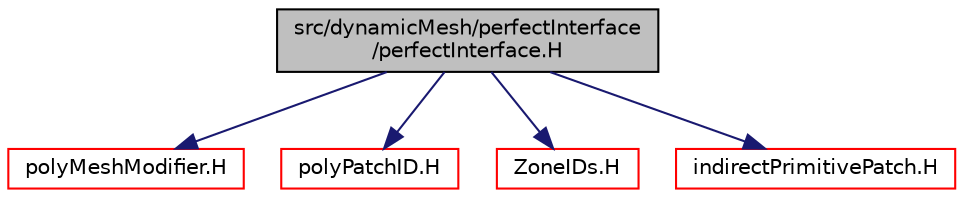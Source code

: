 digraph "src/dynamicMesh/perfectInterface/perfectInterface.H"
{
  bgcolor="transparent";
  edge [fontname="Helvetica",fontsize="10",labelfontname="Helvetica",labelfontsize="10"];
  node [fontname="Helvetica",fontsize="10",shape=record];
  Node0 [label="src/dynamicMesh/perfectInterface\l/perfectInterface.H",height=0.2,width=0.4,color="black", fillcolor="grey75", style="filled", fontcolor="black"];
  Node0 -> Node1 [color="midnightblue",fontsize="10",style="solid",fontname="Helvetica"];
  Node1 [label="polyMeshModifier.H",height=0.2,width=0.4,color="red",URL="$a00707.html"];
  Node0 -> Node165 [color="midnightblue",fontsize="10",style="solid",fontname="Helvetica"];
  Node165 [label="polyPatchID.H",height=0.2,width=0.4,color="red",URL="$a11903.html"];
  Node0 -> Node191 [color="midnightblue",fontsize="10",style="solid",fontname="Helvetica"];
  Node191 [label="ZoneIDs.H",height=0.2,width=0.4,color="red",URL="$a11906.html"];
  Node0 -> Node195 [color="midnightblue",fontsize="10",style="solid",fontname="Helvetica"];
  Node195 [label="indirectPrimitivePatch.H",height=0.2,width=0.4,color="red",URL="$a12755.html"];
}
